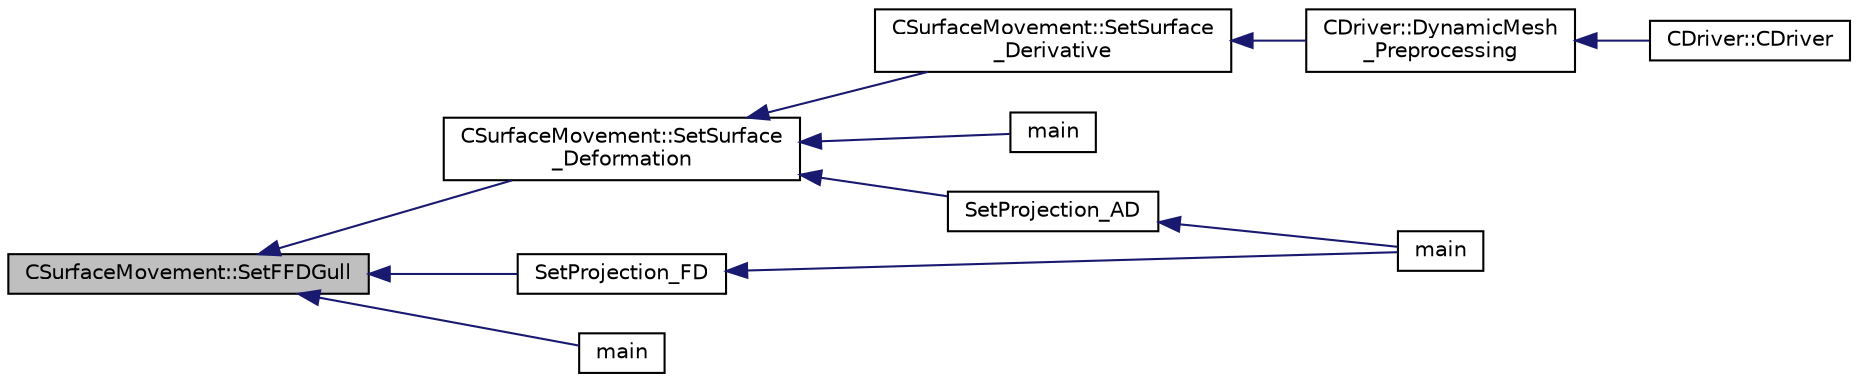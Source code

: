 digraph "CSurfaceMovement::SetFFDGull"
{
  edge [fontname="Helvetica",fontsize="10",labelfontname="Helvetica",labelfontsize="10"];
  node [fontname="Helvetica",fontsize="10",shape=record];
  rankdir="LR";
  Node605 [label="CSurfaceMovement::SetFFDGull",height=0.2,width=0.4,color="black", fillcolor="grey75", style="filled", fontcolor="black"];
  Node605 -> Node606 [dir="back",color="midnightblue",fontsize="10",style="solid",fontname="Helvetica"];
  Node606 [label="CSurfaceMovement::SetSurface\l_Deformation",height=0.2,width=0.4,color="black", fillcolor="white", style="filled",URL="$class_c_surface_movement.html#a23bec9fbe1bcd7f6117100de93381ac3",tooltip="Set the surface/boundary deformation. "];
  Node606 -> Node607 [dir="back",color="midnightblue",fontsize="10",style="solid",fontname="Helvetica"];
  Node607 [label="CSurfaceMovement::SetSurface\l_Derivative",height=0.2,width=0.4,color="black", fillcolor="white", style="filled",URL="$class_c_surface_movement.html#af6aac73d04565bf6e9b81305b66e97e7",tooltip="Set derivatives of the surface/boundary deformation. "];
  Node607 -> Node608 [dir="back",color="midnightblue",fontsize="10",style="solid",fontname="Helvetica"];
  Node608 [label="CDriver::DynamicMesh\l_Preprocessing",height=0.2,width=0.4,color="black", fillcolor="white", style="filled",URL="$class_c_driver.html#af585d91d9c08dbddcc2b3e67dd5f5af9",tooltip="GridMovement_Preprocessing. "];
  Node608 -> Node609 [dir="back",color="midnightblue",fontsize="10",style="solid",fontname="Helvetica"];
  Node609 [label="CDriver::CDriver",height=0.2,width=0.4,color="black", fillcolor="white", style="filled",URL="$class_c_driver.html#a3fca4a013a6efa9bbb38fe78a86b5f3d",tooltip="Constructor of the class. "];
  Node606 -> Node610 [dir="back",color="midnightblue",fontsize="10",style="solid",fontname="Helvetica"];
  Node610 [label="main",height=0.2,width=0.4,color="black", fillcolor="white", style="filled",URL="$_s_u2___d_e_f_8cpp.html#a0ddf1224851353fc92bfbff6f499fa97"];
  Node606 -> Node611 [dir="back",color="midnightblue",fontsize="10",style="solid",fontname="Helvetica"];
  Node611 [label="SetProjection_AD",height=0.2,width=0.4,color="black", fillcolor="white", style="filled",URL="$_s_u2___d_o_t_8cpp.html#a3fceed882e8eb3d6796c8e8396af7d87",tooltip="Projection of the surface sensitivity using algorithmic differentiation (AD). "];
  Node611 -> Node612 [dir="back",color="midnightblue",fontsize="10",style="solid",fontname="Helvetica"];
  Node612 [label="main",height=0.2,width=0.4,color="black", fillcolor="white", style="filled",URL="$_s_u2___d_o_t_8cpp.html#a0ddf1224851353fc92bfbff6f499fa97"];
  Node605 -> Node613 [dir="back",color="midnightblue",fontsize="10",style="solid",fontname="Helvetica"];
  Node613 [label="SetProjection_FD",height=0.2,width=0.4,color="black", fillcolor="white", style="filled",URL="$_s_u2___d_o_t_8cpp.html#a5c5163a755085e03f1dfa23aeb7e21f2",tooltip="Projection of the surface sensitivity using finite differences (FD). "];
  Node613 -> Node612 [dir="back",color="midnightblue",fontsize="10",style="solid",fontname="Helvetica"];
  Node605 -> Node614 [dir="back",color="midnightblue",fontsize="10",style="solid",fontname="Helvetica"];
  Node614 [label="main",height=0.2,width=0.4,color="black", fillcolor="white", style="filled",URL="$_s_u2___g_e_o_8cpp.html#a0ddf1224851353fc92bfbff6f499fa97"];
}
